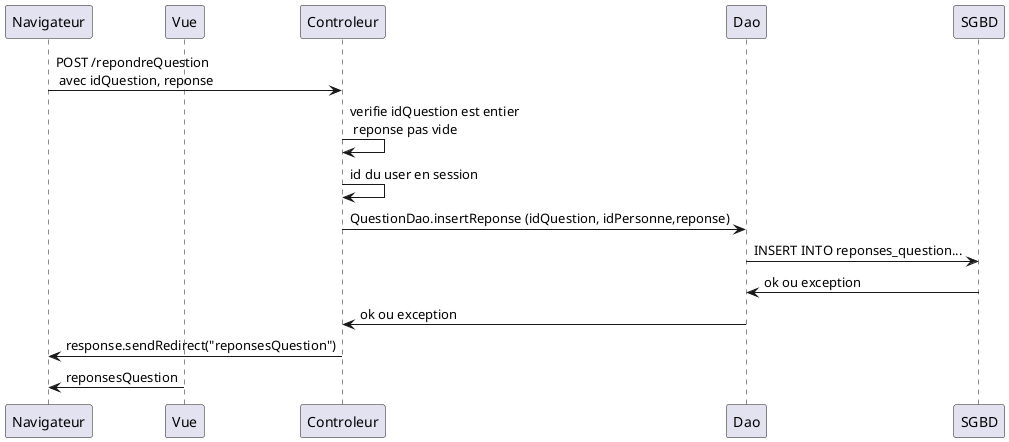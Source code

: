  @startuml
' par défaut, les couches sont disposées dans l'ordre d'apparition
' nous utilison participant pour préciser qu'après Navigateur il y a Vue et non Controleur
participant Navigateur
participant Vue

Navigateur -> Controleur: POST /repondreQuestion\n avec idQuestion, reponse 
Controleur -> Controleur: verifie idQuestion est entier\n reponse pas vide
Controleur -> Controleur: id du user en session
Controleur -> Dao: QuestionDao.insertReponse (idQuestion, idPersonne,reponse)
Dao -> SGBD: INSERT INTO reponses_question...
SGBD -> Dao:  ok ou exception
Dao -> Controleur: ok ou exception
Controleur -> Navigateur:  response.sendRedirect("reponsesQuestion")
Vue -> Navigateur: reponsesQuestion
@enduml

/' (commentaire sur plusieurs lignes, comme en Java, avec ' qui remplace *)
1ere étape
Créer le contrôleur et une vue minimale, et tester
Pour cela, créer une servlet MesCanauxServlet dans fr.siomassy2021.controller, avec
le chemin (utl) /mescanaux.
=> commit

2e étape
Mettre des canaux en dur dans le contrôleur,
et les afficher dans la JSP.
=> commit

3e étape
Appel de la Dao, qui construit la liste en dur
Le memberId est aussi mis en dur à 1
=> commit
'/

